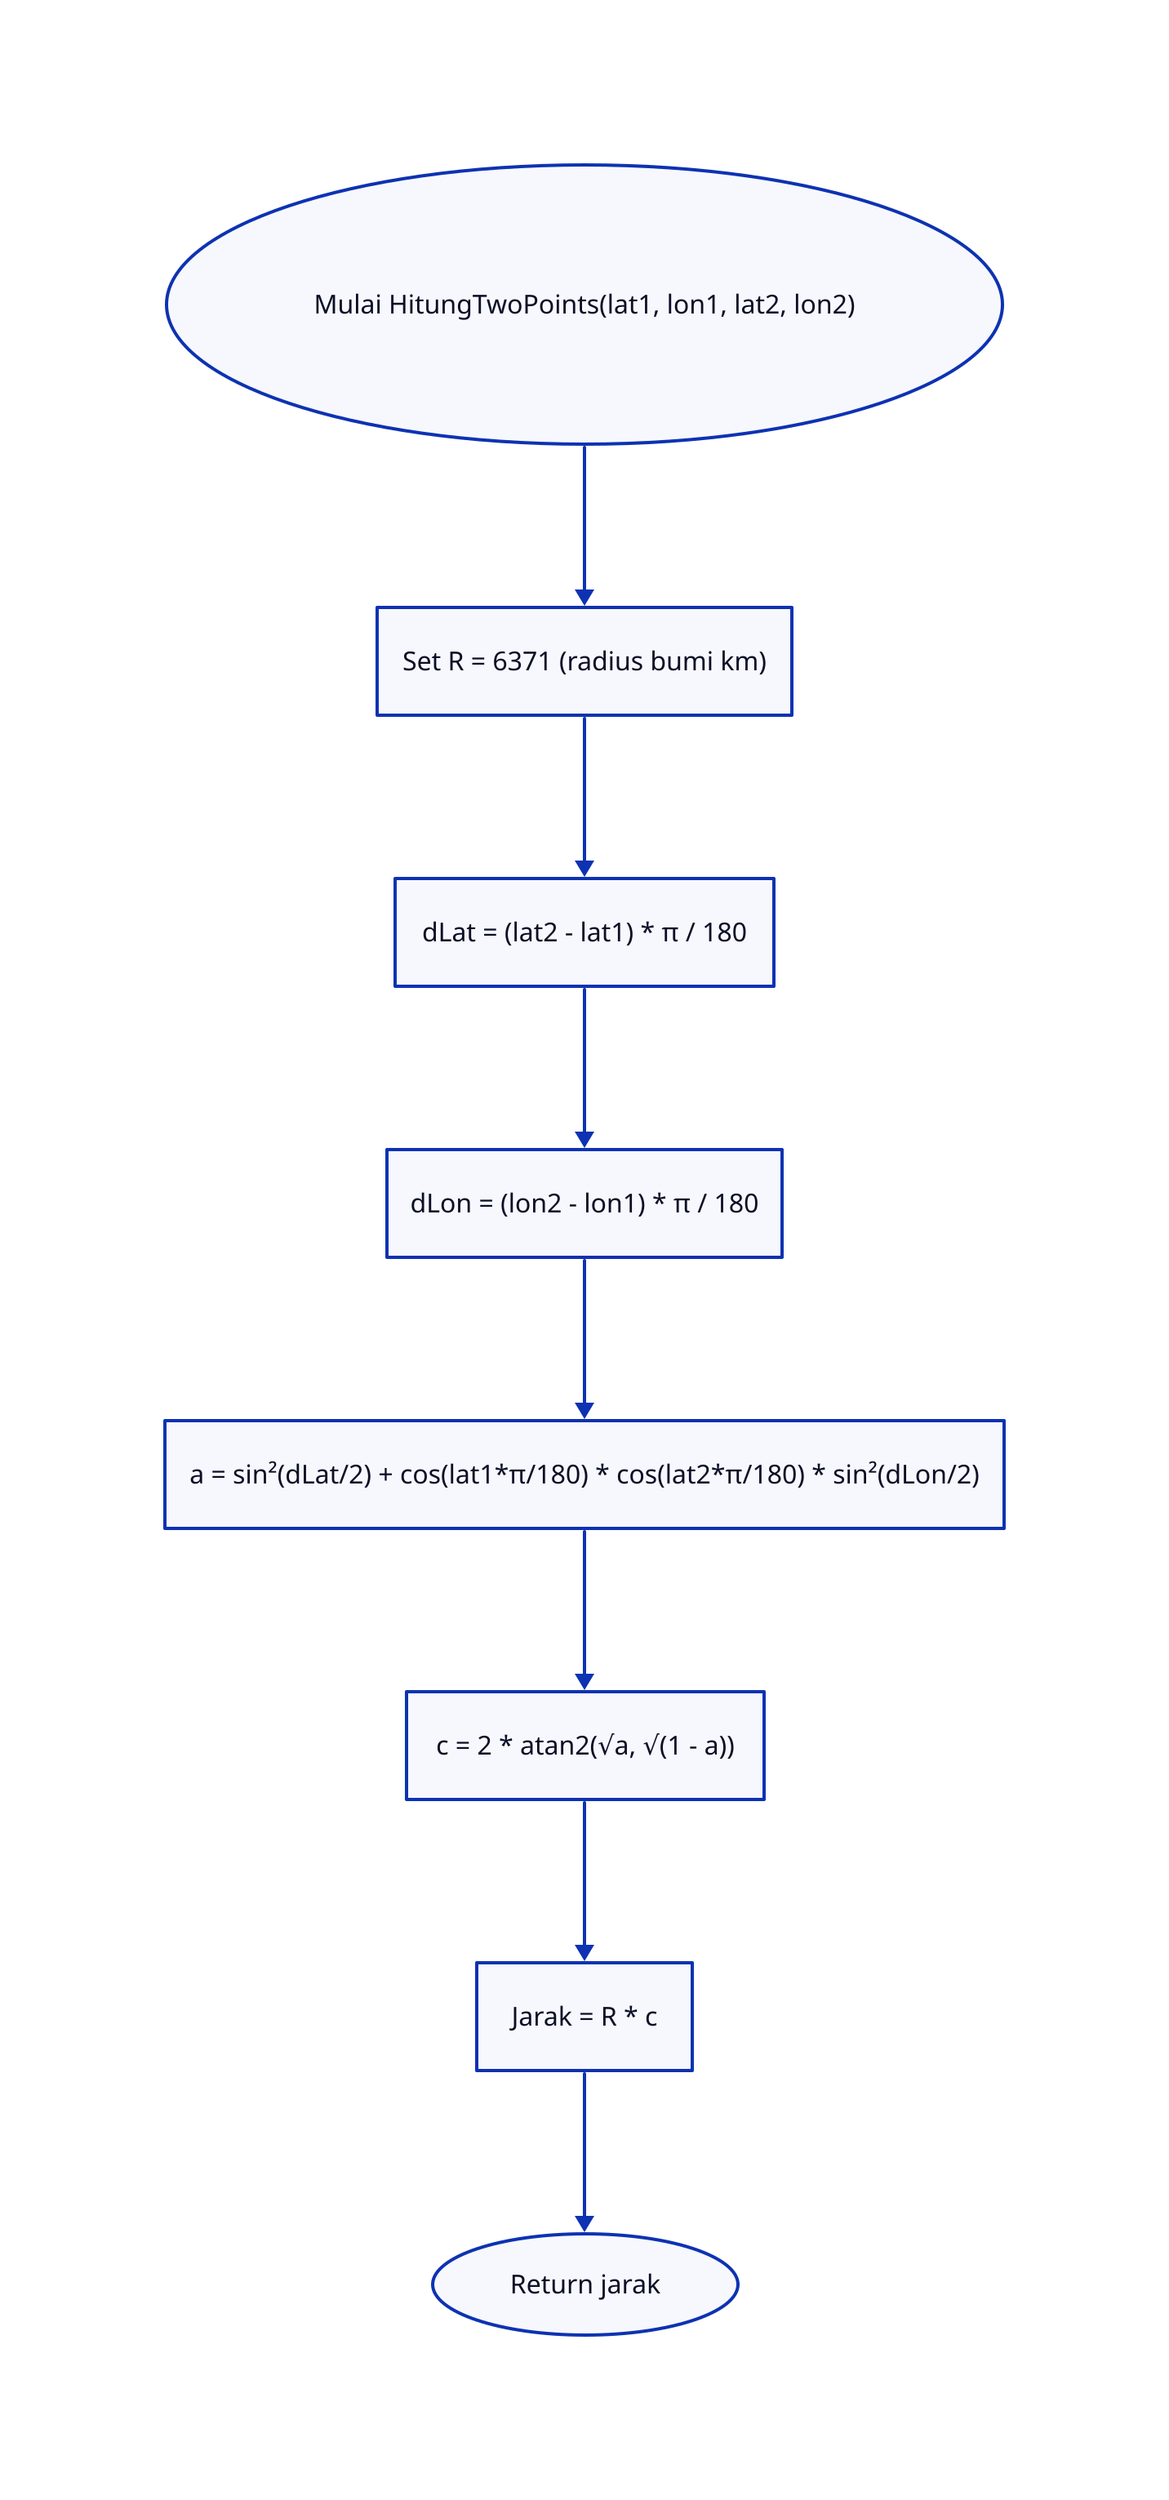 direction: down

start: "Mulai HitungTwoPoints(lat1, lon1, lat2, lon2)" {
  shape: oval
}

setR: "Set R = 6371 (radius bumi km)" {
  shape: rectangle
}

calc_dLat: "dLat = (lat2 - lat1) * π / 180" {
  shape: rectangle
}

calc_dLon: "dLon = (lon2 - lon1) * π / 180" {
  shape: rectangle
}

calc_a: "a = sin²(dLat/2) + cos(lat1*π/180) * cos(lat2*π/180) * sin²(dLon/2)" {
  shape: rectangle
}

calc_c: "c = 2 * atan2(√a, √(1 - a))" {
  shape: rectangle
}

calc_result: "Jarak = R * c" {
  shape: rectangle
}

return_result: "Return jarak" {
  shape: oval
}

start -> setR -> calc_dLat -> calc_dLon -> calc_a -> calc_c -> calc_result -> return_result
